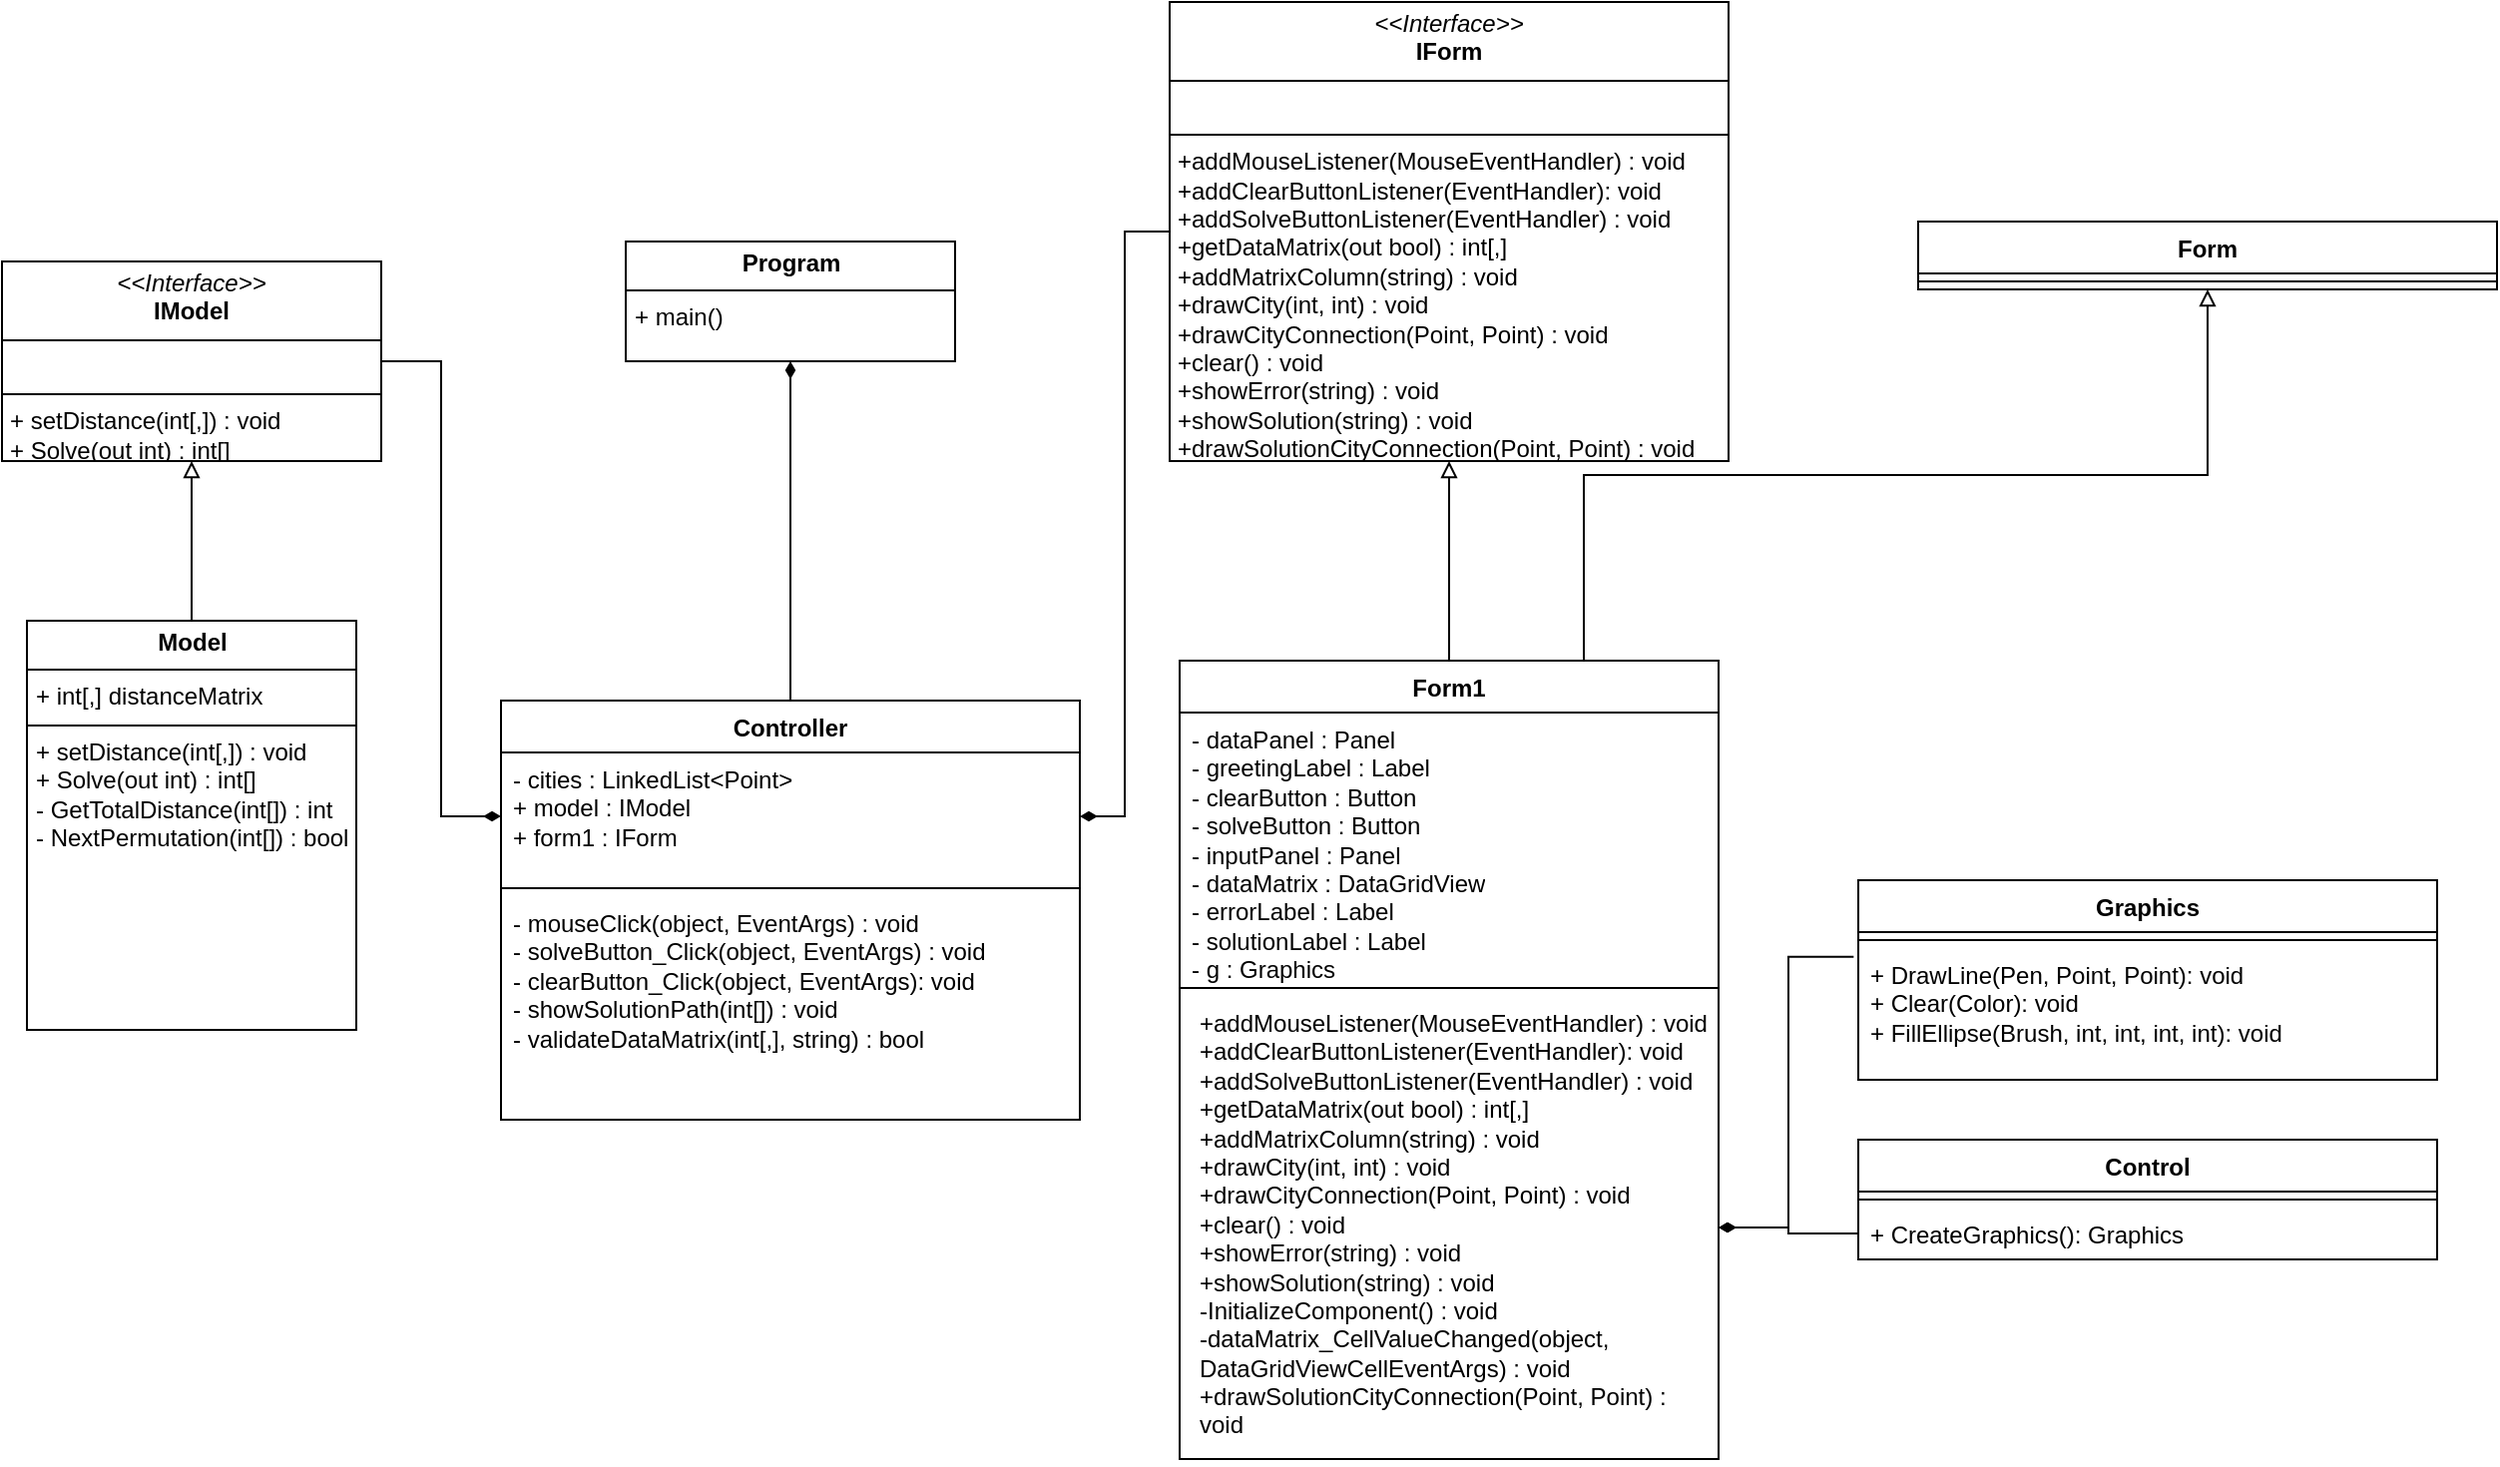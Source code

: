 <mxfile version="24.2.5" type="device">
  <diagram id="C5RBs43oDa-KdzZeNtuy" name="Page-1">
    <mxGraphModel dx="1200" dy="775" grid="1" gridSize="10" guides="1" tooltips="1" connect="1" arrows="1" fold="1" page="1" pageScale="1" pageWidth="827" pageHeight="1169" math="0" shadow="0">
      <root>
        <mxCell id="WIyWlLk6GJQsqaUBKTNV-0" />
        <mxCell id="WIyWlLk6GJQsqaUBKTNV-1" parent="WIyWlLk6GJQsqaUBKTNV-0" />
        <mxCell id="PoX3Tbixl7XWIlUSt2Al-3" style="edgeStyle=orthogonalEdgeStyle;rounded=0;orthogonalLoop=1;jettySize=auto;html=1;entryX=0.5;entryY=1;entryDx=0;entryDy=0;endArrow=block;endFill=0;exitX=0.5;exitY=0;exitDx=0;exitDy=0;" parent="WIyWlLk6GJQsqaUBKTNV-1" source="4KKPEKoAchmgExCaxROR-12" target="PoX3Tbixl7XWIlUSt2Al-2" edge="1">
          <mxGeometry relative="1" as="geometry">
            <mxPoint x="120" y="520" as="sourcePoint" />
          </mxGeometry>
        </mxCell>
        <mxCell id="PoX3Tbixl7XWIlUSt2Al-2" value="&lt;p style=&quot;margin:0px;margin-top:4px;text-align:center;&quot;&gt;&lt;i&gt;&amp;lt;&amp;lt;Interface&amp;gt;&amp;gt;&lt;/i&gt;&lt;br&gt;&lt;b&gt;IModel&lt;/b&gt;&lt;/p&gt;&lt;hr size=&quot;1&quot; style=&quot;border-style:solid;&quot;&gt;&lt;p style=&quot;margin:0px;margin-left:4px;&quot;&gt;&lt;br&gt;&lt;/p&gt;&lt;hr size=&quot;1&quot; style=&quot;border-style:solid;&quot;&gt;&lt;p style=&quot;margin:0px;margin-left:4px;&quot;&gt;+ setDistance(int[,]) : void&lt;/p&gt;&lt;p style=&quot;margin:0px;margin-left:4px;&quot;&gt;+ Solve(out int) : int[]&lt;br&gt;&lt;br&gt;&lt;/p&gt;" style="verticalAlign=top;align=left;overflow=fill;html=1;whiteSpace=wrap;" parent="WIyWlLk6GJQsqaUBKTNV-1" vertex="1">
          <mxGeometry x="60" y="320" width="190" height="100" as="geometry" />
        </mxCell>
        <mxCell id="PoX3Tbixl7XWIlUSt2Al-4" value="Form1" style="swimlane;fontStyle=1;align=center;verticalAlign=top;childLayout=stackLayout;horizontal=1;startSize=26;horizontalStack=0;resizeParent=1;resizeParentMax=0;resizeLast=0;collapsible=1;marginBottom=0;whiteSpace=wrap;html=1;" parent="WIyWlLk6GJQsqaUBKTNV-1" vertex="1">
          <mxGeometry x="650" y="520" width="270" height="400" as="geometry" />
        </mxCell>
        <object label="- dataPanel : Panel&lt;div&gt;- greetingLabel : Label&lt;/div&gt;&lt;div&gt;- clearButton : Button&lt;/div&gt;&lt;div&gt;- solveButton : Button&lt;/div&gt;&lt;div&gt;- inputPanel : Panel&lt;/div&gt;&lt;div&gt;- dataMatrix : DataGridView&lt;/div&gt;&lt;div&gt;- errorLabel : Label&lt;/div&gt;&lt;div&gt;- solutionLabel : Label&lt;/div&gt;&lt;div&gt;- g : Graphics&lt;/div&gt;" id="PoX3Tbixl7XWIlUSt2Al-5">
          <mxCell style="text;strokeColor=none;fillColor=none;align=left;verticalAlign=top;spacingLeft=4;spacingRight=4;overflow=hidden;rotatable=0;points=[[0,0.5],[1,0.5]];portConstraint=eastwest;whiteSpace=wrap;html=1;" parent="PoX3Tbixl7XWIlUSt2Al-4" vertex="1">
            <mxGeometry y="26" width="270" height="134" as="geometry" />
          </mxCell>
        </object>
        <mxCell id="PoX3Tbixl7XWIlUSt2Al-6" value="" style="line;strokeWidth=1;fillColor=none;align=left;verticalAlign=middle;spacingTop=-1;spacingLeft=3;spacingRight=3;rotatable=0;labelPosition=right;points=[];portConstraint=eastwest;strokeColor=inherit;" parent="PoX3Tbixl7XWIlUSt2Al-4" vertex="1">
          <mxGeometry y="160" width="270" height="8" as="geometry" />
        </mxCell>
        <mxCell id="PoX3Tbixl7XWIlUSt2Al-7" value="&lt;p style=&quot;margin: 0px 0px 0px 4px;&quot;&gt;+addMouseListener(MouseEventHandler) : void&lt;/p&gt;&lt;p style=&quot;margin: 0px 0px 0px 4px;&quot;&gt;+addClearButtonListener(EventHandler): void&lt;/p&gt;&lt;p style=&quot;margin: 0px 0px 0px 4px;&quot;&gt;+addSolveButtonListener(EventHandler) : void&lt;/p&gt;&lt;p style=&quot;margin: 0px 0px 0px 4px;&quot;&gt;+getDataMatrix(out bool) : int[,]&lt;/p&gt;&lt;p style=&quot;margin: 0px 0px 0px 4px;&quot;&gt;+addMatrixColumn(string) : void&lt;/p&gt;&lt;p style=&quot;margin: 0px 0px 0px 4px;&quot;&gt;+drawCity(int, int) : void&lt;/p&gt;&lt;p style=&quot;margin: 0px 0px 0px 4px;&quot;&gt;+drawCityConnection(Point, Point) : void&lt;/p&gt;&lt;p style=&quot;margin: 0px 0px 0px 4px;&quot;&gt;+clear() : void&lt;/p&gt;&lt;p style=&quot;margin: 0px 0px 0px 4px;&quot;&gt;+showError(string) : void&lt;/p&gt;&lt;p style=&quot;margin: 0px 0px 0px 4px;&quot;&gt;+showSolution(string) : void&lt;/p&gt;&lt;p style=&quot;margin: 0px 0px 0px 4px;&quot;&gt;-InitializeComponent() : void&lt;/p&gt;&lt;p style=&quot;margin: 0px 0px 0px 4px;&quot;&gt;-dataMatrix_CellValueChanged(object, DataGridViewCellEventArgs) : void&lt;/p&gt;&lt;p style=&quot;margin: 0px 0px 0px 4px;&quot;&gt;+drawSolutionCityConnection(Point, Point) : void&lt;br&gt;&lt;/p&gt;&lt;p style=&quot;margin: 0px 0px 0px 4px;&quot;&gt;&lt;br&gt;&lt;/p&gt;" style="text;strokeColor=none;fillColor=none;align=left;verticalAlign=top;spacingLeft=4;spacingRight=4;overflow=hidden;rotatable=0;points=[[0,0.5],[1,0.5]];portConstraint=eastwest;whiteSpace=wrap;html=1;" parent="PoX3Tbixl7XWIlUSt2Al-4" vertex="1">
          <mxGeometry y="168" width="270" height="232" as="geometry" />
        </mxCell>
        <mxCell id="QtbhQSRDIU_063GqWDVh-0" value="Controller" style="swimlane;fontStyle=1;align=center;verticalAlign=top;childLayout=stackLayout;horizontal=1;startSize=26;horizontalStack=0;resizeParent=1;resizeParentMax=0;resizeLast=0;collapsible=1;marginBottom=0;whiteSpace=wrap;html=1;" parent="WIyWlLk6GJQsqaUBKTNV-1" vertex="1">
          <mxGeometry x="310" y="540" width="290" height="210" as="geometry" />
        </mxCell>
        <mxCell id="QtbhQSRDIU_063GqWDVh-1" value="&lt;div&gt;- cities : LinkedList&amp;lt;Point&amp;gt;&lt;/div&gt;&lt;div&gt;+ model : IModel&lt;/div&gt;&lt;div&gt;&lt;span style=&quot;background-color: initial;&quot;&gt;+ form1 : IForm&lt;/span&gt;&lt;/div&gt;&lt;div&gt;&lt;br&gt;&lt;/div&gt;" style="text;strokeColor=none;fillColor=none;align=left;verticalAlign=top;spacingLeft=4;spacingRight=4;overflow=hidden;rotatable=0;points=[[0,0.5],[1,0.5]];portConstraint=eastwest;whiteSpace=wrap;html=1;" parent="QtbhQSRDIU_063GqWDVh-0" vertex="1">
          <mxGeometry y="26" width="290" height="64" as="geometry" />
        </mxCell>
        <mxCell id="QtbhQSRDIU_063GqWDVh-2" value="" style="line;strokeWidth=1;fillColor=none;align=left;verticalAlign=middle;spacingTop=-1;spacingLeft=3;spacingRight=3;rotatable=0;labelPosition=right;points=[];portConstraint=eastwest;strokeColor=inherit;" parent="QtbhQSRDIU_063GqWDVh-0" vertex="1">
          <mxGeometry y="90" width="290" height="8" as="geometry" />
        </mxCell>
        <mxCell id="QtbhQSRDIU_063GqWDVh-3" value="- mouseClick(object, EventArgs) : void&lt;div&gt;- solveButton_Click(object, EventArgs) : void&lt;/div&gt;&lt;div&gt;- clearButton_Click(object, EventArgs): void&lt;/div&gt;&lt;div&gt;- showSolutionPath(int[]) : void&lt;/div&gt;&lt;div&gt;-&amp;nbsp;validateDataMatrix(int[,], string) : bool&lt;/div&gt;" style="text;strokeColor=none;fillColor=none;align=left;verticalAlign=top;spacingLeft=4;spacingRight=4;overflow=hidden;rotatable=0;points=[[0,0.5],[1,0.5]];portConstraint=eastwest;whiteSpace=wrap;html=1;" parent="QtbhQSRDIU_063GqWDVh-0" vertex="1">
          <mxGeometry y="98" width="290" height="112" as="geometry" />
        </mxCell>
        <mxCell id="QtbhQSRDIU_063GqWDVh-6" style="edgeStyle=orthogonalEdgeStyle;rounded=0;orthogonalLoop=1;jettySize=auto;html=1;exitX=0;exitY=0.5;exitDx=0;exitDy=0;entryX=1;entryY=0.5;entryDx=0;entryDy=0;endArrow=none;endFill=0;startArrow=diamondThin;startFill=1;" parent="WIyWlLk6GJQsqaUBKTNV-1" source="QtbhQSRDIU_063GqWDVh-1" target="PoX3Tbixl7XWIlUSt2Al-2" edge="1">
          <mxGeometry relative="1" as="geometry" />
        </mxCell>
        <mxCell id="4KKPEKoAchmgExCaxROR-4" value="Control" style="swimlane;fontStyle=1;align=center;verticalAlign=top;childLayout=stackLayout;horizontal=1;startSize=26;horizontalStack=0;resizeParent=1;resizeParentMax=0;resizeLast=0;collapsible=1;marginBottom=0;whiteSpace=wrap;html=1;" parent="WIyWlLk6GJQsqaUBKTNV-1" vertex="1">
          <mxGeometry x="990" y="760" width="290" height="60" as="geometry" />
        </mxCell>
        <mxCell id="4KKPEKoAchmgExCaxROR-5" value="" style="line;strokeWidth=1;fillColor=none;align=left;verticalAlign=middle;spacingTop=-1;spacingLeft=3;spacingRight=3;rotatable=0;labelPosition=right;points=[];portConstraint=eastwest;strokeColor=inherit;" parent="4KKPEKoAchmgExCaxROR-4" vertex="1">
          <mxGeometry y="26" width="290" height="8" as="geometry" />
        </mxCell>
        <mxCell id="4KKPEKoAchmgExCaxROR-6" value="&lt;div&gt;+ CreateGraphics(): Graphics&lt;/div&gt;" style="text;strokeColor=none;fillColor=none;align=left;verticalAlign=top;spacingLeft=4;spacingRight=4;overflow=hidden;rotatable=0;points=[[0,0.5],[1,0.5]];portConstraint=eastwest;whiteSpace=wrap;html=1;" parent="4KKPEKoAchmgExCaxROR-4" vertex="1">
          <mxGeometry y="34" width="290" height="26" as="geometry" />
        </mxCell>
        <mxCell id="4KKPEKoAchmgExCaxROR-9" value="&lt;p style=&quot;margin:0px;margin-top:4px;text-align:center;&quot;&gt;&lt;i&gt;&amp;lt;&amp;lt;Interface&amp;gt;&amp;gt;&lt;/i&gt;&lt;br&gt;&lt;b&gt;IForm&lt;/b&gt;&lt;/p&gt;&lt;hr size=&quot;1&quot; style=&quot;border-style:solid;&quot;&gt;&lt;p style=&quot;margin:0px;margin-left:4px;&quot;&gt;&lt;br&gt;&lt;/p&gt;&lt;hr size=&quot;1&quot; style=&quot;border-style:solid;&quot;&gt;&lt;p style=&quot;margin:0px;margin-left:4px;&quot;&gt;+addMouseListener(MouseEventHandler) : void&lt;/p&gt;&lt;p style=&quot;margin:0px;margin-left:4px;&quot;&gt;+addClearButtonListener(EventHandler): void&lt;/p&gt;&lt;p style=&quot;margin:0px;margin-left:4px;&quot;&gt;+addSolveButtonListener(EventHandler) : void&lt;/p&gt;&lt;p style=&quot;margin:0px;margin-left:4px;&quot;&gt;+getDataMatrix(out bool) : int[,]&lt;/p&gt;&lt;p style=&quot;margin:0px;margin-left:4px;&quot;&gt;+addMatrixColumn(string) : void&lt;/p&gt;&lt;p style=&quot;margin:0px;margin-left:4px;&quot;&gt;+drawCity(int, int) : void&lt;/p&gt;&lt;p style=&quot;margin:0px;margin-left:4px;&quot;&gt;+drawCityConnection(Point, Point) : void&lt;/p&gt;&lt;p style=&quot;margin:0px;margin-left:4px;&quot;&gt;+clear() : void&lt;/p&gt;&lt;p style=&quot;margin:0px;margin-left:4px;&quot;&gt;+showError(string) : void&lt;/p&gt;&lt;p style=&quot;margin:0px;margin-left:4px;&quot;&gt;+showSolution(string) : void&lt;/p&gt;&lt;p style=&quot;margin:0px;margin-left:4px;&quot;&gt;+drawSolutionCityConnection(Point, Point) : void&lt;/p&gt;" style="verticalAlign=top;align=left;overflow=fill;html=1;whiteSpace=wrap;" parent="WIyWlLk6GJQsqaUBKTNV-1" vertex="1">
          <mxGeometry x="645" y="190" width="280" height="230" as="geometry" />
        </mxCell>
        <mxCell id="4KKPEKoAchmgExCaxROR-10" style="edgeStyle=orthogonalEdgeStyle;rounded=0;orthogonalLoop=1;jettySize=auto;html=1;endArrow=block;endFill=0;" parent="WIyWlLk6GJQsqaUBKTNV-1" source="PoX3Tbixl7XWIlUSt2Al-4" target="4KKPEKoAchmgExCaxROR-9" edge="1">
          <mxGeometry relative="1" as="geometry">
            <mxPoint x="175" y="480" as="sourcePoint" />
            <mxPoint x="175" y="430" as="targetPoint" />
          </mxGeometry>
        </mxCell>
        <mxCell id="4KKPEKoAchmgExCaxROR-12" value="&lt;p style=&quot;margin:0px;margin-top:4px;text-align:center;&quot;&gt;&lt;b&gt;Model&lt;/b&gt;&lt;/p&gt;&lt;hr size=&quot;1&quot; style=&quot;border-style:solid;&quot;&gt;&lt;p style=&quot;margin:0px;margin-left:4px;&quot;&gt;+&amp;nbsp;&lt;span style=&quot;background-color: initial;&quot;&gt;int[,] distanceMatrix&lt;/span&gt;&lt;/p&gt;&lt;hr size=&quot;1&quot; style=&quot;border-style:solid;&quot;&gt;&lt;p style=&quot;margin: 0px 0px 0px 4px;&quot;&gt;+ setDistance(int[,]) : void&lt;/p&gt;&lt;p style=&quot;margin: 0px 0px 0px 4px;&quot;&gt;+ Solve(out int) : int[]&lt;/p&gt;&lt;p style=&quot;margin: 0px 0px 0px 4px;&quot;&gt;-&amp;nbsp;GetTotalDistance(int[]) : int&lt;/p&gt;&lt;p style=&quot;margin: 0px 0px 0px 4px;&quot;&gt;-&amp;nbsp;NextPermutation(int[]) : bool&lt;/p&gt;" style="verticalAlign=top;align=left;overflow=fill;html=1;whiteSpace=wrap;" parent="WIyWlLk6GJQsqaUBKTNV-1" vertex="1">
          <mxGeometry x="72.5" y="500" width="165" height="205" as="geometry" />
        </mxCell>
        <mxCell id="4KKPEKoAchmgExCaxROR-13" style="edgeStyle=orthogonalEdgeStyle;rounded=0;orthogonalLoop=1;jettySize=auto;html=1;exitX=1;exitY=0.5;exitDx=0;exitDy=0;entryX=0;entryY=0.5;entryDx=0;entryDy=0;endArrow=none;endFill=0;startArrow=diamondThin;startFill=1;" parent="WIyWlLk6GJQsqaUBKTNV-1" source="QtbhQSRDIU_063GqWDVh-1" target="4KKPEKoAchmgExCaxROR-9" edge="1">
          <mxGeometry relative="1" as="geometry" />
        </mxCell>
        <mxCell id="XE76CFKUvdyXjYQ4Z6Zw-0" value="Form" style="swimlane;fontStyle=1;align=center;verticalAlign=top;childLayout=stackLayout;horizontal=1;startSize=26;horizontalStack=0;resizeParent=1;resizeParentMax=0;resizeLast=0;collapsible=1;marginBottom=0;whiteSpace=wrap;html=1;" parent="WIyWlLk6GJQsqaUBKTNV-1" vertex="1">
          <mxGeometry x="1020" y="300" width="290" height="34" as="geometry" />
        </mxCell>
        <mxCell id="XE76CFKUvdyXjYQ4Z6Zw-1" value="" style="line;strokeWidth=1;fillColor=none;align=left;verticalAlign=middle;spacingTop=-1;spacingLeft=3;spacingRight=3;rotatable=0;labelPosition=right;points=[];portConstraint=eastwest;strokeColor=inherit;" parent="XE76CFKUvdyXjYQ4Z6Zw-0" vertex="1">
          <mxGeometry y="26" width="290" height="8" as="geometry" />
        </mxCell>
        <mxCell id="XE76CFKUvdyXjYQ4Z6Zw-3" style="edgeStyle=orthogonalEdgeStyle;rounded=0;orthogonalLoop=1;jettySize=auto;html=1;endArrow=block;endFill=0;exitX=0.75;exitY=0;exitDx=0;exitDy=0;" parent="WIyWlLk6GJQsqaUBKTNV-1" source="PoX3Tbixl7XWIlUSt2Al-4" target="XE76CFKUvdyXjYQ4Z6Zw-0" edge="1">
          <mxGeometry relative="1" as="geometry">
            <mxPoint x="790" y="480" as="sourcePoint" />
            <mxPoint x="790" y="410" as="targetPoint" />
          </mxGeometry>
        </mxCell>
        <mxCell id="XE76CFKUvdyXjYQ4Z6Zw-4" style="edgeStyle=orthogonalEdgeStyle;rounded=0;orthogonalLoop=1;jettySize=auto;html=1;exitX=1;exitY=0.5;exitDx=0;exitDy=0;entryX=-0.008;entryY=0.066;entryDx=0;entryDy=0;entryPerimeter=0;endArrow=none;endFill=0;startArrow=diamondThin;startFill=1;" parent="WIyWlLk6GJQsqaUBKTNV-1" source="PoX3Tbixl7XWIlUSt2Al-7" target="4KKPEKoAchmgExCaxROR-3" edge="1">
          <mxGeometry relative="1" as="geometry" />
        </mxCell>
        <mxCell id="XE76CFKUvdyXjYQ4Z6Zw-5" style="edgeStyle=orthogonalEdgeStyle;rounded=0;orthogonalLoop=1;jettySize=auto;html=1;exitX=1;exitY=0.5;exitDx=0;exitDy=0;entryX=0;entryY=0.5;entryDx=0;entryDy=0;endArrow=none;endFill=0;startArrow=diamondThin;startFill=1;" parent="WIyWlLk6GJQsqaUBKTNV-1" source="PoX3Tbixl7XWIlUSt2Al-7" target="4KKPEKoAchmgExCaxROR-6" edge="1">
          <mxGeometry relative="1" as="geometry" />
        </mxCell>
        <mxCell id="4KKPEKoAchmgExCaxROR-0" value="Graphics" style="swimlane;fontStyle=1;align=center;verticalAlign=top;childLayout=stackLayout;horizontal=1;startSize=26;horizontalStack=0;resizeParent=1;resizeParentMax=0;resizeLast=0;collapsible=1;marginBottom=0;whiteSpace=wrap;html=1;" parent="WIyWlLk6GJQsqaUBKTNV-1" vertex="1">
          <mxGeometry x="990" y="630" width="290" height="100" as="geometry" />
        </mxCell>
        <mxCell id="4KKPEKoAchmgExCaxROR-2" value="" style="line;strokeWidth=1;fillColor=none;align=left;verticalAlign=middle;spacingTop=-1;spacingLeft=3;spacingRight=3;rotatable=0;labelPosition=right;points=[];portConstraint=eastwest;strokeColor=inherit;" parent="4KKPEKoAchmgExCaxROR-0" vertex="1">
          <mxGeometry y="26" width="290" height="8" as="geometry" />
        </mxCell>
        <mxCell id="4KKPEKoAchmgExCaxROR-3" value="+&amp;nbsp;DrawLine(Pen, Point, Point): void&lt;div&gt;+ Clear(Color): void&lt;/div&gt;&lt;div&gt;+&amp;nbsp;FillEllipse(Brush, int, int, int, int): void&lt;/div&gt;&lt;div&gt;&lt;br&gt;&lt;/div&gt;" style="text;strokeColor=none;fillColor=none;align=left;verticalAlign=top;spacingLeft=4;spacingRight=4;overflow=hidden;rotatable=0;points=[[0,0.5],[1,0.5]];portConstraint=eastwest;whiteSpace=wrap;html=1;" parent="4KKPEKoAchmgExCaxROR-0" vertex="1">
          <mxGeometry y="34" width="290" height="66" as="geometry" />
        </mxCell>
        <mxCell id="A7QJeAxbIg15JkkSenAc-1" value="&lt;p style=&quot;margin:0px;margin-top:4px;text-align:center;&quot;&gt;&lt;b&gt;Program&lt;/b&gt;&lt;/p&gt;&lt;hr size=&quot;1&quot; style=&quot;border-style:solid;&quot;&gt;&lt;p style=&quot;margin:0px;margin-left:4px;&quot;&gt;&lt;/p&gt;&lt;p style=&quot;margin: 0px 0px 0px 4px;&quot;&gt;+ main()&lt;/p&gt;" style="verticalAlign=top;align=left;overflow=fill;html=1;whiteSpace=wrap;" vertex="1" parent="WIyWlLk6GJQsqaUBKTNV-1">
          <mxGeometry x="372.5" y="310" width="165" height="60" as="geometry" />
        </mxCell>
        <mxCell id="A7QJeAxbIg15JkkSenAc-2" style="edgeStyle=orthogonalEdgeStyle;rounded=0;orthogonalLoop=1;jettySize=auto;html=1;endArrow=none;endFill=0;startArrow=diamondThin;startFill=1;" edge="1" parent="WIyWlLk6GJQsqaUBKTNV-1" source="A7QJeAxbIg15JkkSenAc-1" target="QtbhQSRDIU_063GqWDVh-0">
          <mxGeometry relative="1" as="geometry">
            <mxPoint x="610" y="608" as="sourcePoint" />
            <mxPoint x="655" y="315" as="targetPoint" />
          </mxGeometry>
        </mxCell>
      </root>
    </mxGraphModel>
  </diagram>
</mxfile>
